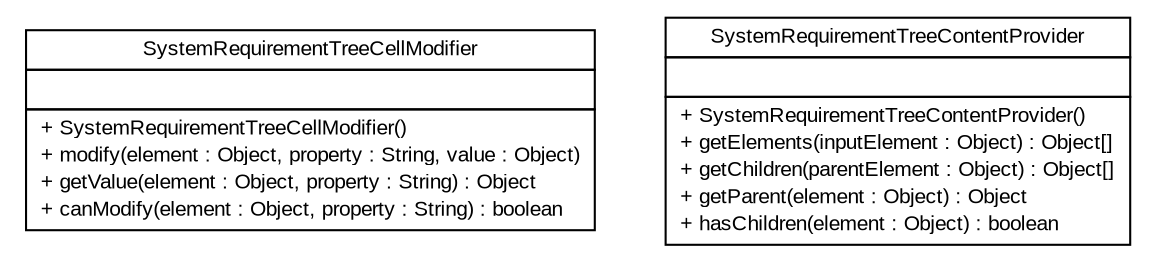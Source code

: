 #!/usr/local/bin/dot
#
# Class diagram 
# Generated by UMLGraph version R5_6-24-gf6e263 (http://www.umlgraph.org/)
#

digraph G {
	edge [fontname="arial",fontsize=10,labelfontname="arial",labelfontsize=10];
	node [fontname="arial",fontsize=10,shape=plaintext];
	nodesep=0.25;
	ranksep=0.5;
	// gov.sandia.cf.parts.ui.requirement.editors.SystemRequirementTreeCellModifier
	c28759 [label=<<table title="gov.sandia.cf.parts.ui.requirement.editors.SystemRequirementTreeCellModifier" border="0" cellborder="1" cellspacing="0" cellpadding="2" port="p" href="./SystemRequirementTreeCellModifier.html">
		<tr><td><table border="0" cellspacing="0" cellpadding="1">
<tr><td align="center" balign="center"> SystemRequirementTreeCellModifier </td></tr>
		</table></td></tr>
		<tr><td><table border="0" cellspacing="0" cellpadding="1">
<tr><td align="left" balign="left">  </td></tr>
		</table></td></tr>
		<tr><td><table border="0" cellspacing="0" cellpadding="1">
<tr><td align="left" balign="left"> + SystemRequirementTreeCellModifier() </td></tr>
<tr><td align="left" balign="left"> + modify(element : Object, property : String, value : Object) </td></tr>
<tr><td align="left" balign="left"> + getValue(element : Object, property : String) : Object </td></tr>
<tr><td align="left" balign="left"> + canModify(element : Object, property : String) : boolean </td></tr>
		</table></td></tr>
		</table>>, URL="./SystemRequirementTreeCellModifier.html", fontname="arial", fontcolor="black", fontsize=10.0];
	// gov.sandia.cf.parts.ui.requirement.editors.SystemRequirementTreeContentProvider
	c28760 [label=<<table title="gov.sandia.cf.parts.ui.requirement.editors.SystemRequirementTreeContentProvider" border="0" cellborder="1" cellspacing="0" cellpadding="2" port="p" href="./SystemRequirementTreeContentProvider.html">
		<tr><td><table border="0" cellspacing="0" cellpadding="1">
<tr><td align="center" balign="center"> SystemRequirementTreeContentProvider </td></tr>
		</table></td></tr>
		<tr><td><table border="0" cellspacing="0" cellpadding="1">
<tr><td align="left" balign="left">  </td></tr>
		</table></td></tr>
		<tr><td><table border="0" cellspacing="0" cellpadding="1">
<tr><td align="left" balign="left"> + SystemRequirementTreeContentProvider() </td></tr>
<tr><td align="left" balign="left"> + getElements(inputElement : Object) : Object[] </td></tr>
<tr><td align="left" balign="left"> + getChildren(parentElement : Object) : Object[] </td></tr>
<tr><td align="left" balign="left"> + getParent(element : Object) : Object </td></tr>
<tr><td align="left" balign="left"> + hasChildren(element : Object) : boolean </td></tr>
		</table></td></tr>
		</table>>, URL="./SystemRequirementTreeContentProvider.html", fontname="arial", fontcolor="black", fontsize=10.0];
}

